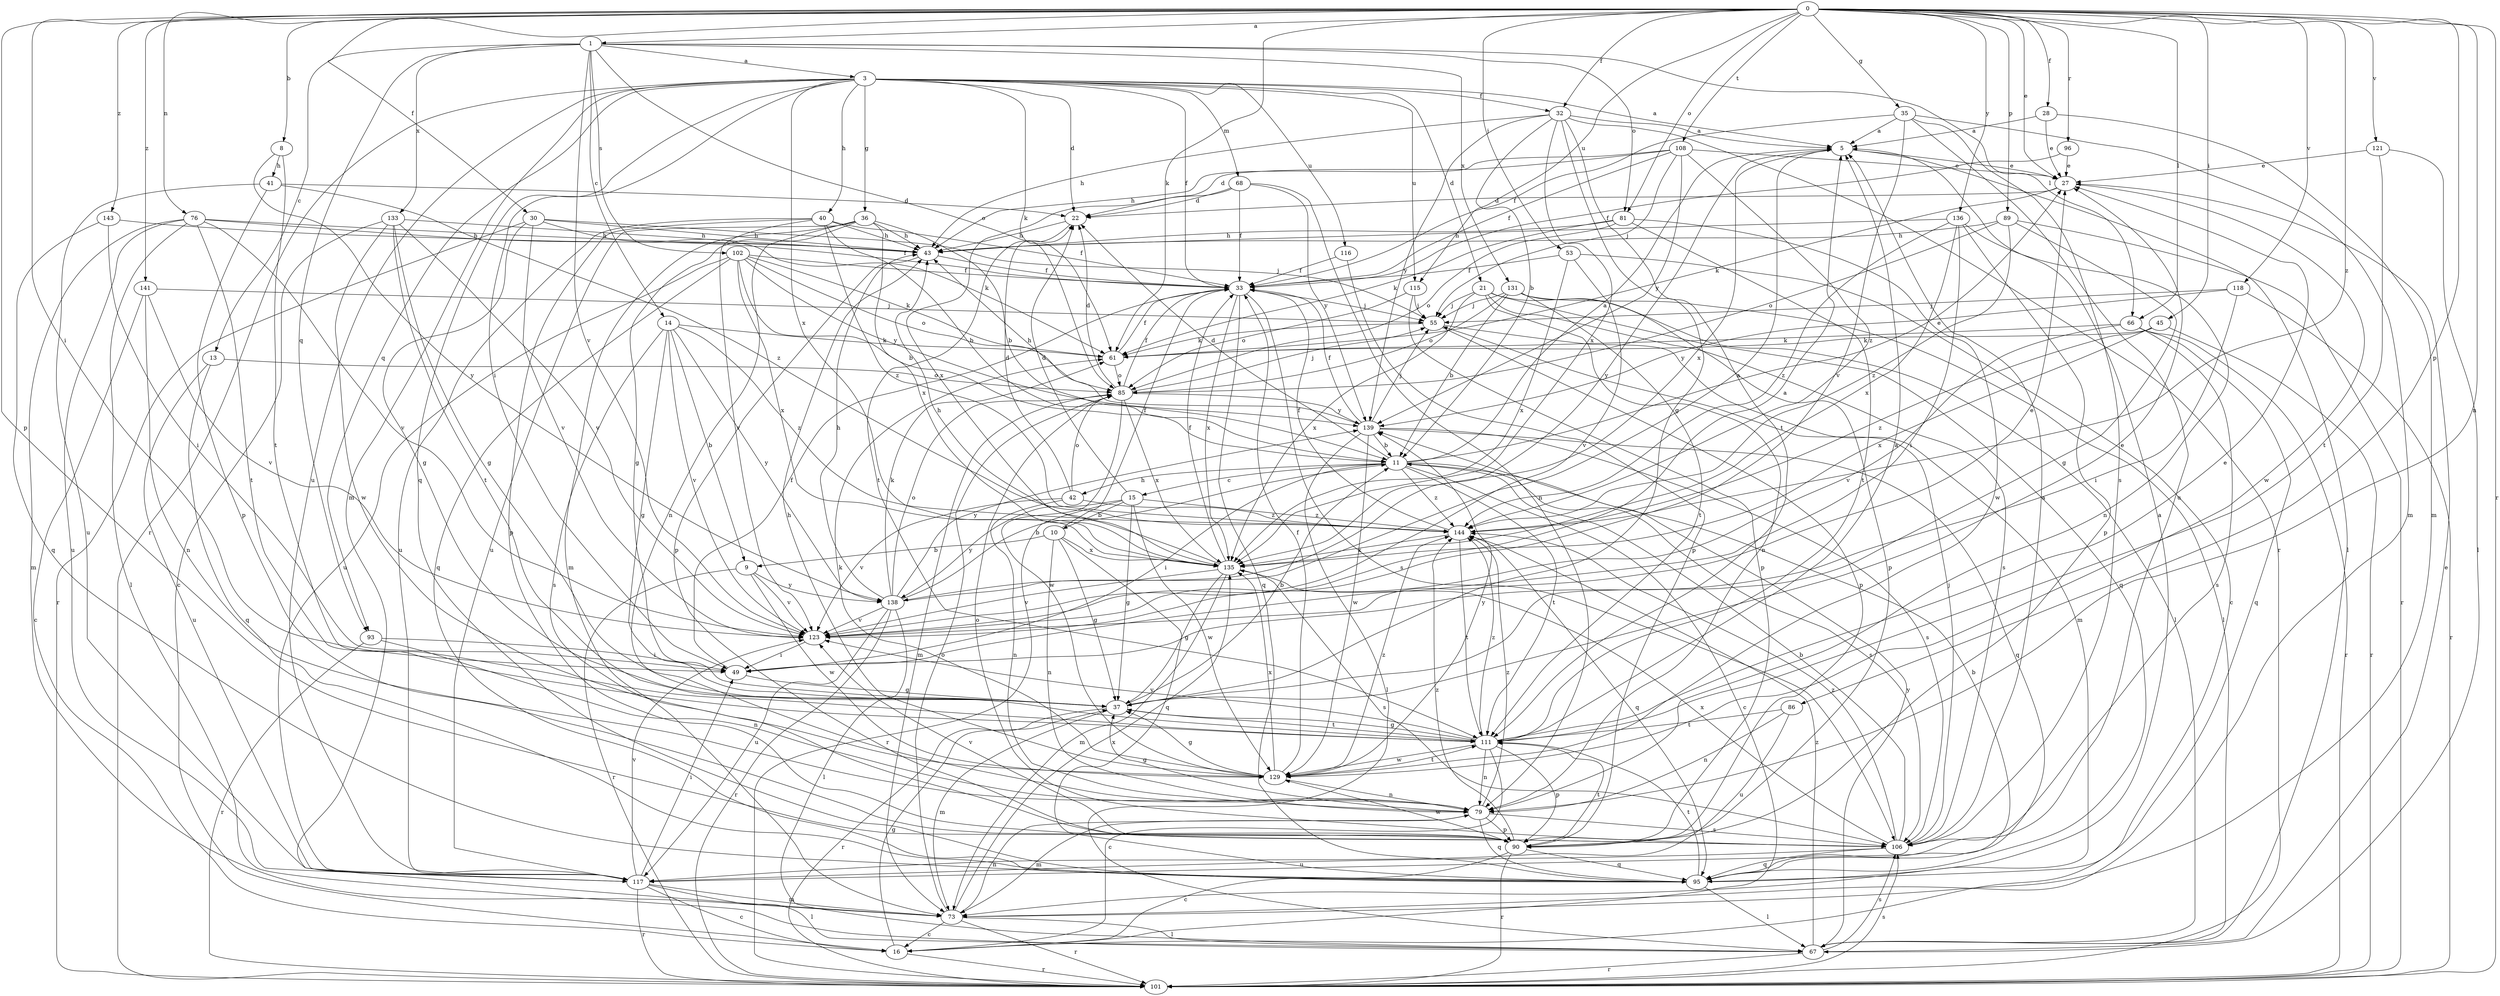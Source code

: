 strict digraph  {
0;
1;
3;
5;
8;
9;
10;
11;
13;
14;
15;
16;
21;
22;
27;
28;
30;
32;
33;
35;
36;
37;
40;
41;
42;
43;
45;
49;
53;
55;
61;
66;
67;
68;
73;
76;
79;
81;
85;
86;
89;
90;
93;
95;
96;
101;
102;
106;
108;
111;
115;
116;
117;
118;
121;
123;
129;
131;
133;
135;
136;
138;
139;
141;
143;
144;
0 -> 1  [label=a];
0 -> 8  [label=b];
0 -> 27  [label=e];
0 -> 28  [label=f];
0 -> 30  [label=f];
0 -> 32  [label=f];
0 -> 35  [label=g];
0 -> 45  [label=i];
0 -> 49  [label=i];
0 -> 53  [label=j];
0 -> 61  [label=k];
0 -> 66  [label=l];
0 -> 76  [label=n];
0 -> 79  [label=n];
0 -> 81  [label=o];
0 -> 86  [label=p];
0 -> 89  [label=p];
0 -> 90  [label=p];
0 -> 96  [label=r];
0 -> 101  [label=r];
0 -> 108  [label=t];
0 -> 115  [label=u];
0 -> 118  [label=v];
0 -> 121  [label=v];
0 -> 136  [label=y];
0 -> 141  [label=z];
0 -> 143  [label=z];
0 -> 144  [label=z];
1 -> 3  [label=a];
1 -> 13  [label=c];
1 -> 14  [label=c];
1 -> 66  [label=l];
1 -> 81  [label=o];
1 -> 85  [label=o];
1 -> 93  [label=q];
1 -> 102  [label=s];
1 -> 123  [label=v];
1 -> 131  [label=x];
1 -> 133  [label=x];
3 -> 5  [label=a];
3 -> 21  [label=d];
3 -> 22  [label=d];
3 -> 32  [label=f];
3 -> 33  [label=f];
3 -> 36  [label=g];
3 -> 40  [label=h];
3 -> 49  [label=i];
3 -> 61  [label=k];
3 -> 68  [label=m];
3 -> 73  [label=m];
3 -> 93  [label=q];
3 -> 95  [label=q];
3 -> 101  [label=r];
3 -> 115  [label=u];
3 -> 116  [label=u];
3 -> 117  [label=u];
3 -> 135  [label=x];
5 -> 27  [label=e];
5 -> 67  [label=l];
5 -> 135  [label=x];
5 -> 138  [label=y];
8 -> 41  [label=h];
8 -> 111  [label=t];
8 -> 138  [label=y];
9 -> 101  [label=r];
9 -> 123  [label=v];
9 -> 129  [label=w];
9 -> 138  [label=y];
10 -> 9  [label=b];
10 -> 33  [label=f];
10 -> 37  [label=g];
10 -> 79  [label=n];
10 -> 95  [label=q];
10 -> 135  [label=x];
11 -> 5  [label=a];
11 -> 15  [label=c];
11 -> 16  [label=c];
11 -> 22  [label=d];
11 -> 27  [label=e];
11 -> 42  [label=h];
11 -> 49  [label=i];
11 -> 106  [label=s];
11 -> 111  [label=t];
11 -> 144  [label=z];
13 -> 85  [label=o];
13 -> 95  [label=q];
13 -> 117  [label=u];
14 -> 9  [label=b];
14 -> 37  [label=g];
14 -> 61  [label=k];
14 -> 106  [label=s];
14 -> 123  [label=v];
14 -> 138  [label=y];
14 -> 144  [label=z];
15 -> 10  [label=b];
15 -> 22  [label=d];
15 -> 37  [label=g];
15 -> 101  [label=r];
15 -> 129  [label=w];
15 -> 138  [label=y];
15 -> 144  [label=z];
16 -> 37  [label=g];
16 -> 101  [label=r];
21 -> 55  [label=j];
21 -> 67  [label=l];
21 -> 79  [label=n];
21 -> 95  [label=q];
21 -> 106  [label=s];
21 -> 135  [label=x];
22 -> 43  [label=h];
22 -> 111  [label=t];
27 -> 22  [label=d];
27 -> 61  [label=k];
27 -> 129  [label=w];
28 -> 5  [label=a];
28 -> 27  [label=e];
28 -> 73  [label=m];
30 -> 37  [label=g];
30 -> 43  [label=h];
30 -> 55  [label=j];
30 -> 61  [label=k];
30 -> 101  [label=r];
30 -> 123  [label=v];
32 -> 5  [label=a];
32 -> 11  [label=b];
32 -> 37  [label=g];
32 -> 43  [label=h];
32 -> 101  [label=r];
32 -> 111  [label=t];
32 -> 135  [label=x];
32 -> 139  [label=y];
33 -> 55  [label=j];
33 -> 95  [label=q];
33 -> 106  [label=s];
33 -> 135  [label=x];
35 -> 5  [label=a];
35 -> 33  [label=f];
35 -> 73  [label=m];
35 -> 106  [label=s];
35 -> 117  [label=u];
35 -> 123  [label=v];
36 -> 11  [label=b];
36 -> 37  [label=g];
36 -> 43  [label=h];
36 -> 73  [label=m];
36 -> 79  [label=n];
36 -> 117  [label=u];
36 -> 135  [label=x];
37 -> 11  [label=b];
37 -> 27  [label=e];
37 -> 73  [label=m];
37 -> 101  [label=r];
37 -> 111  [label=t];
40 -> 11  [label=b];
40 -> 33  [label=f];
40 -> 43  [label=h];
40 -> 90  [label=p];
40 -> 117  [label=u];
40 -> 123  [label=v];
40 -> 144  [label=z];
41 -> 22  [label=d];
41 -> 90  [label=p];
41 -> 117  [label=u];
41 -> 144  [label=z];
42 -> 22  [label=d];
42 -> 79  [label=n];
42 -> 85  [label=o];
42 -> 123  [label=v];
42 -> 144  [label=z];
43 -> 33  [label=f];
43 -> 90  [label=p];
45 -> 61  [label=k];
45 -> 101  [label=r];
45 -> 135  [label=x];
45 -> 144  [label=z];
49 -> 33  [label=f];
49 -> 37  [label=g];
53 -> 16  [label=c];
53 -> 33  [label=f];
53 -> 123  [label=v];
53 -> 135  [label=x];
55 -> 61  [label=k];
55 -> 73  [label=m];
55 -> 90  [label=p];
61 -> 33  [label=f];
61 -> 85  [label=o];
66 -> 61  [label=k];
66 -> 95  [label=q];
66 -> 101  [label=r];
66 -> 106  [label=s];
66 -> 123  [label=v];
67 -> 27  [label=e];
67 -> 101  [label=r];
67 -> 106  [label=s];
67 -> 139  [label=y];
67 -> 144  [label=z];
68 -> 22  [label=d];
68 -> 33  [label=f];
68 -> 79  [label=n];
68 -> 135  [label=x];
68 -> 139  [label=y];
73 -> 16  [label=c];
73 -> 67  [label=l];
73 -> 79  [label=n];
73 -> 85  [label=o];
73 -> 101  [label=r];
73 -> 135  [label=x];
76 -> 33  [label=f];
76 -> 43  [label=h];
76 -> 67  [label=l];
76 -> 73  [label=m];
76 -> 111  [label=t];
76 -> 117  [label=u];
76 -> 123  [label=v];
79 -> 37  [label=g];
79 -> 73  [label=m];
79 -> 90  [label=p];
79 -> 95  [label=q];
79 -> 106  [label=s];
79 -> 144  [label=z];
81 -> 43  [label=h];
81 -> 61  [label=k];
81 -> 85  [label=o];
81 -> 111  [label=t];
81 -> 129  [label=w];
85 -> 22  [label=d];
85 -> 33  [label=f];
85 -> 55  [label=j];
85 -> 73  [label=m];
85 -> 129  [label=w];
85 -> 135  [label=x];
85 -> 139  [label=y];
86 -> 79  [label=n];
86 -> 111  [label=t];
86 -> 117  [label=u];
89 -> 37  [label=g];
89 -> 43  [label=h];
89 -> 85  [label=o];
89 -> 101  [label=r];
89 -> 144  [label=z];
90 -> 16  [label=c];
90 -> 95  [label=q];
90 -> 101  [label=r];
90 -> 111  [label=t];
90 -> 129  [label=w];
90 -> 144  [label=z];
93 -> 49  [label=i];
93 -> 79  [label=n];
93 -> 101  [label=r];
95 -> 5  [label=a];
95 -> 11  [label=b];
95 -> 67  [label=l];
95 -> 111  [label=t];
96 -> 27  [label=e];
96 -> 33  [label=f];
101 -> 106  [label=s];
102 -> 11  [label=b];
102 -> 33  [label=f];
102 -> 61  [label=k];
102 -> 85  [label=o];
102 -> 95  [label=q];
102 -> 117  [label=u];
102 -> 135  [label=x];
102 -> 139  [label=y];
106 -> 5  [label=a];
106 -> 11  [label=b];
106 -> 55  [label=j];
106 -> 85  [label=o];
106 -> 95  [label=q];
106 -> 117  [label=u];
106 -> 123  [label=v];
106 -> 135  [label=x];
106 -> 144  [label=z];
108 -> 22  [label=d];
108 -> 27  [label=e];
108 -> 33  [label=f];
108 -> 43  [label=h];
108 -> 55  [label=j];
108 -> 139  [label=y];
108 -> 144  [label=z];
111 -> 5  [label=a];
111 -> 16  [label=c];
111 -> 27  [label=e];
111 -> 37  [label=g];
111 -> 79  [label=n];
111 -> 90  [label=p];
111 -> 123  [label=v];
111 -> 129  [label=w];
111 -> 144  [label=z];
115 -> 55  [label=j];
115 -> 85  [label=o];
115 -> 90  [label=p];
116 -> 33  [label=f];
116 -> 90  [label=p];
117 -> 16  [label=c];
117 -> 49  [label=i];
117 -> 67  [label=l];
117 -> 73  [label=m];
117 -> 101  [label=r];
117 -> 123  [label=v];
118 -> 49  [label=i];
118 -> 55  [label=j];
118 -> 101  [label=r];
118 -> 139  [label=y];
121 -> 27  [label=e];
121 -> 67  [label=l];
121 -> 111  [label=t];
123 -> 5  [label=a];
123 -> 27  [label=e];
123 -> 49  [label=i];
129 -> 33  [label=f];
129 -> 37  [label=g];
129 -> 43  [label=h];
129 -> 61  [label=k];
129 -> 79  [label=n];
129 -> 111  [label=t];
129 -> 135  [label=x];
129 -> 139  [label=y];
129 -> 144  [label=z];
131 -> 11  [label=b];
131 -> 55  [label=j];
131 -> 67  [label=l];
131 -> 85  [label=o];
131 -> 90  [label=p];
131 -> 111  [label=t];
133 -> 16  [label=c];
133 -> 37  [label=g];
133 -> 43  [label=h];
133 -> 111  [label=t];
133 -> 123  [label=v];
133 -> 129  [label=w];
135 -> 33  [label=f];
135 -> 37  [label=g];
135 -> 43  [label=h];
135 -> 73  [label=m];
135 -> 106  [label=s];
135 -> 123  [label=v];
136 -> 43  [label=h];
136 -> 49  [label=i];
136 -> 79  [label=n];
136 -> 90  [label=p];
136 -> 135  [label=x];
136 -> 144  [label=z];
138 -> 5  [label=a];
138 -> 11  [label=b];
138 -> 43  [label=h];
138 -> 61  [label=k];
138 -> 67  [label=l];
138 -> 85  [label=o];
138 -> 101  [label=r];
138 -> 117  [label=u];
138 -> 123  [label=v];
138 -> 139  [label=y];
139 -> 11  [label=b];
139 -> 33  [label=f];
139 -> 43  [label=h];
139 -> 55  [label=j];
139 -> 67  [label=l];
139 -> 95  [label=q];
139 -> 106  [label=s];
139 -> 129  [label=w];
141 -> 16  [label=c];
141 -> 55  [label=j];
141 -> 79  [label=n];
141 -> 123  [label=v];
143 -> 43  [label=h];
143 -> 49  [label=i];
143 -> 95  [label=q];
144 -> 33  [label=f];
144 -> 95  [label=q];
144 -> 111  [label=t];
144 -> 135  [label=x];
}
